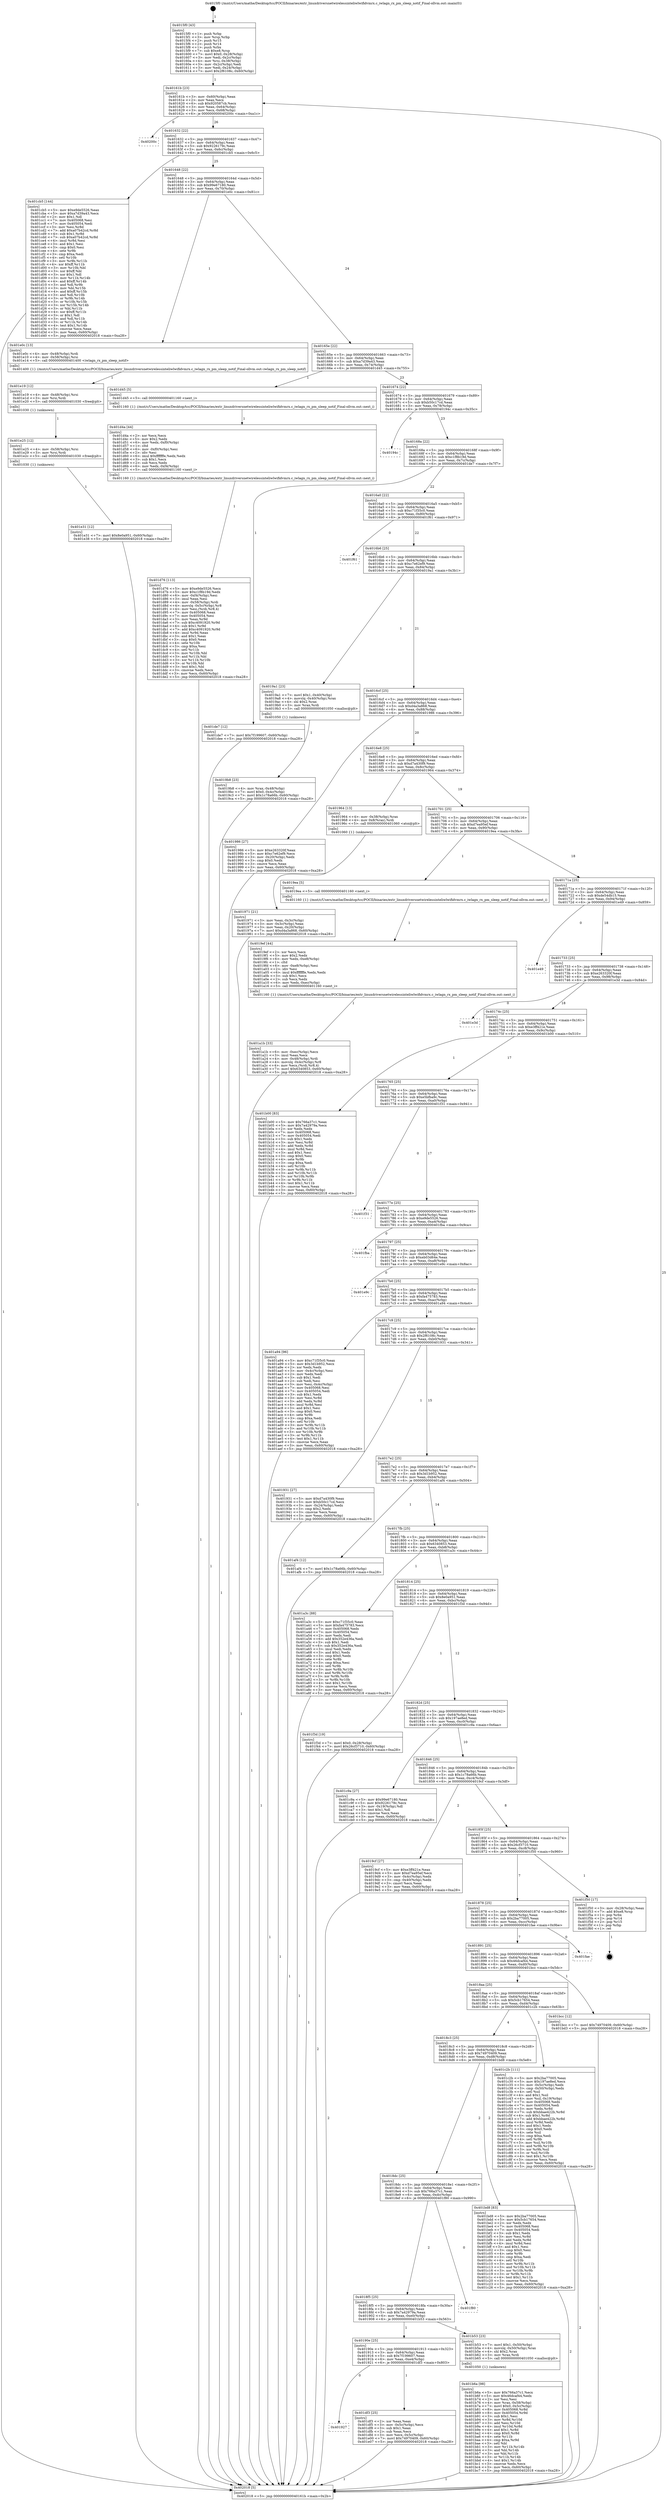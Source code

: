 digraph "0x4015f0" {
  label = "0x4015f0 (/mnt/c/Users/mathe/Desktop/tcc/POCII/binaries/extr_linuxdriversnetwirelessinteliwlwifidvmrx.c_iwlagn_rx_pm_sleep_notif_Final-ollvm.out::main(0))"
  labelloc = "t"
  node[shape=record]

  Entry [label="",width=0.3,height=0.3,shape=circle,fillcolor=black,style=filled]
  "0x40161b" [label="{
     0x40161b [23]\l
     | [instrs]\l
     &nbsp;&nbsp;0x40161b \<+3\>: mov -0x60(%rbp),%eax\l
     &nbsp;&nbsp;0x40161e \<+2\>: mov %eax,%ecx\l
     &nbsp;&nbsp;0x401620 \<+6\>: sub $0x920587cb,%ecx\l
     &nbsp;&nbsp;0x401626 \<+3\>: mov %eax,-0x64(%rbp)\l
     &nbsp;&nbsp;0x401629 \<+3\>: mov %ecx,-0x68(%rbp)\l
     &nbsp;&nbsp;0x40162c \<+6\>: je 000000000040200c \<main+0xa1c\>\l
  }"]
  "0x40200c" [label="{
     0x40200c\l
  }", style=dashed]
  "0x401632" [label="{
     0x401632 [22]\l
     | [instrs]\l
     &nbsp;&nbsp;0x401632 \<+5\>: jmp 0000000000401637 \<main+0x47\>\l
     &nbsp;&nbsp;0x401637 \<+3\>: mov -0x64(%rbp),%eax\l
     &nbsp;&nbsp;0x40163a \<+5\>: sub $0x9226179c,%eax\l
     &nbsp;&nbsp;0x40163f \<+3\>: mov %eax,-0x6c(%rbp)\l
     &nbsp;&nbsp;0x401642 \<+6\>: je 0000000000401cb5 \<main+0x6c5\>\l
  }"]
  Exit [label="",width=0.3,height=0.3,shape=circle,fillcolor=black,style=filled,peripheries=2]
  "0x401cb5" [label="{
     0x401cb5 [144]\l
     | [instrs]\l
     &nbsp;&nbsp;0x401cb5 \<+5\>: mov $0xe9de5526,%eax\l
     &nbsp;&nbsp;0x401cba \<+5\>: mov $0xa7d39a43,%ecx\l
     &nbsp;&nbsp;0x401cbf \<+2\>: mov $0x1,%dl\l
     &nbsp;&nbsp;0x401cc1 \<+7\>: mov 0x405068,%esi\l
     &nbsp;&nbsp;0x401cc8 \<+7\>: mov 0x405054,%edi\l
     &nbsp;&nbsp;0x401ccf \<+3\>: mov %esi,%r8d\l
     &nbsp;&nbsp;0x401cd2 \<+7\>: add $0xa07b42cd,%r8d\l
     &nbsp;&nbsp;0x401cd9 \<+4\>: sub $0x1,%r8d\l
     &nbsp;&nbsp;0x401cdd \<+7\>: sub $0xa07b42cd,%r8d\l
     &nbsp;&nbsp;0x401ce4 \<+4\>: imul %r8d,%esi\l
     &nbsp;&nbsp;0x401ce8 \<+3\>: and $0x1,%esi\l
     &nbsp;&nbsp;0x401ceb \<+3\>: cmp $0x0,%esi\l
     &nbsp;&nbsp;0x401cee \<+4\>: sete %r9b\l
     &nbsp;&nbsp;0x401cf2 \<+3\>: cmp $0xa,%edi\l
     &nbsp;&nbsp;0x401cf5 \<+4\>: setl %r10b\l
     &nbsp;&nbsp;0x401cf9 \<+3\>: mov %r9b,%r11b\l
     &nbsp;&nbsp;0x401cfc \<+4\>: xor $0xff,%r11b\l
     &nbsp;&nbsp;0x401d00 \<+3\>: mov %r10b,%bl\l
     &nbsp;&nbsp;0x401d03 \<+3\>: xor $0xff,%bl\l
     &nbsp;&nbsp;0x401d06 \<+3\>: xor $0x1,%dl\l
     &nbsp;&nbsp;0x401d09 \<+3\>: mov %r11b,%r14b\l
     &nbsp;&nbsp;0x401d0c \<+4\>: and $0xff,%r14b\l
     &nbsp;&nbsp;0x401d10 \<+3\>: and %dl,%r9b\l
     &nbsp;&nbsp;0x401d13 \<+3\>: mov %bl,%r15b\l
     &nbsp;&nbsp;0x401d16 \<+4\>: and $0xff,%r15b\l
     &nbsp;&nbsp;0x401d1a \<+3\>: and %dl,%r10b\l
     &nbsp;&nbsp;0x401d1d \<+3\>: or %r9b,%r14b\l
     &nbsp;&nbsp;0x401d20 \<+3\>: or %r10b,%r15b\l
     &nbsp;&nbsp;0x401d23 \<+3\>: xor %r15b,%r14b\l
     &nbsp;&nbsp;0x401d26 \<+3\>: or %bl,%r11b\l
     &nbsp;&nbsp;0x401d29 \<+4\>: xor $0xff,%r11b\l
     &nbsp;&nbsp;0x401d2d \<+3\>: or $0x1,%dl\l
     &nbsp;&nbsp;0x401d30 \<+3\>: and %dl,%r11b\l
     &nbsp;&nbsp;0x401d33 \<+3\>: or %r11b,%r14b\l
     &nbsp;&nbsp;0x401d36 \<+4\>: test $0x1,%r14b\l
     &nbsp;&nbsp;0x401d3a \<+3\>: cmovne %ecx,%eax\l
     &nbsp;&nbsp;0x401d3d \<+3\>: mov %eax,-0x60(%rbp)\l
     &nbsp;&nbsp;0x401d40 \<+5\>: jmp 0000000000402018 \<main+0xa28\>\l
  }"]
  "0x401648" [label="{
     0x401648 [22]\l
     | [instrs]\l
     &nbsp;&nbsp;0x401648 \<+5\>: jmp 000000000040164d \<main+0x5d\>\l
     &nbsp;&nbsp;0x40164d \<+3\>: mov -0x64(%rbp),%eax\l
     &nbsp;&nbsp;0x401650 \<+5\>: sub $0x99e67180,%eax\l
     &nbsp;&nbsp;0x401655 \<+3\>: mov %eax,-0x70(%rbp)\l
     &nbsp;&nbsp;0x401658 \<+6\>: je 0000000000401e0c \<main+0x81c\>\l
  }"]
  "0x401e31" [label="{
     0x401e31 [12]\l
     | [instrs]\l
     &nbsp;&nbsp;0x401e31 \<+7\>: movl $0x8e0a951,-0x60(%rbp)\l
     &nbsp;&nbsp;0x401e38 \<+5\>: jmp 0000000000402018 \<main+0xa28\>\l
  }"]
  "0x401e0c" [label="{
     0x401e0c [13]\l
     | [instrs]\l
     &nbsp;&nbsp;0x401e0c \<+4\>: mov -0x48(%rbp),%rdi\l
     &nbsp;&nbsp;0x401e10 \<+4\>: mov -0x58(%rbp),%rsi\l
     &nbsp;&nbsp;0x401e14 \<+5\>: call 0000000000401400 \<iwlagn_rx_pm_sleep_notif\>\l
     | [calls]\l
     &nbsp;&nbsp;0x401400 \{1\} (/mnt/c/Users/mathe/Desktop/tcc/POCII/binaries/extr_linuxdriversnetwirelessinteliwlwifidvmrx.c_iwlagn_rx_pm_sleep_notif_Final-ollvm.out::iwlagn_rx_pm_sleep_notif)\l
  }"]
  "0x40165e" [label="{
     0x40165e [22]\l
     | [instrs]\l
     &nbsp;&nbsp;0x40165e \<+5\>: jmp 0000000000401663 \<main+0x73\>\l
     &nbsp;&nbsp;0x401663 \<+3\>: mov -0x64(%rbp),%eax\l
     &nbsp;&nbsp;0x401666 \<+5\>: sub $0xa7d39a43,%eax\l
     &nbsp;&nbsp;0x40166b \<+3\>: mov %eax,-0x74(%rbp)\l
     &nbsp;&nbsp;0x40166e \<+6\>: je 0000000000401d45 \<main+0x755\>\l
  }"]
  "0x401e25" [label="{
     0x401e25 [12]\l
     | [instrs]\l
     &nbsp;&nbsp;0x401e25 \<+4\>: mov -0x58(%rbp),%rsi\l
     &nbsp;&nbsp;0x401e29 \<+3\>: mov %rsi,%rdi\l
     &nbsp;&nbsp;0x401e2c \<+5\>: call 0000000000401030 \<free@plt\>\l
     | [calls]\l
     &nbsp;&nbsp;0x401030 \{1\} (unknown)\l
  }"]
  "0x401d45" [label="{
     0x401d45 [5]\l
     | [instrs]\l
     &nbsp;&nbsp;0x401d45 \<+5\>: call 0000000000401160 \<next_i\>\l
     | [calls]\l
     &nbsp;&nbsp;0x401160 \{1\} (/mnt/c/Users/mathe/Desktop/tcc/POCII/binaries/extr_linuxdriversnetwirelessinteliwlwifidvmrx.c_iwlagn_rx_pm_sleep_notif_Final-ollvm.out::next_i)\l
  }"]
  "0x401674" [label="{
     0x401674 [22]\l
     | [instrs]\l
     &nbsp;&nbsp;0x401674 \<+5\>: jmp 0000000000401679 \<main+0x89\>\l
     &nbsp;&nbsp;0x401679 \<+3\>: mov -0x64(%rbp),%eax\l
     &nbsp;&nbsp;0x40167c \<+5\>: sub $0xb50c17cd,%eax\l
     &nbsp;&nbsp;0x401681 \<+3\>: mov %eax,-0x78(%rbp)\l
     &nbsp;&nbsp;0x401684 \<+6\>: je 000000000040194c \<main+0x35c\>\l
  }"]
  "0x401e19" [label="{
     0x401e19 [12]\l
     | [instrs]\l
     &nbsp;&nbsp;0x401e19 \<+4\>: mov -0x48(%rbp),%rsi\l
     &nbsp;&nbsp;0x401e1d \<+3\>: mov %rsi,%rdi\l
     &nbsp;&nbsp;0x401e20 \<+5\>: call 0000000000401030 \<free@plt\>\l
     | [calls]\l
     &nbsp;&nbsp;0x401030 \{1\} (unknown)\l
  }"]
  "0x40194c" [label="{
     0x40194c\l
  }", style=dashed]
  "0x40168a" [label="{
     0x40168a [22]\l
     | [instrs]\l
     &nbsp;&nbsp;0x40168a \<+5\>: jmp 000000000040168f \<main+0x9f\>\l
     &nbsp;&nbsp;0x40168f \<+3\>: mov -0x64(%rbp),%eax\l
     &nbsp;&nbsp;0x401692 \<+5\>: sub $0xc1f8b19d,%eax\l
     &nbsp;&nbsp;0x401697 \<+3\>: mov %eax,-0x7c(%rbp)\l
     &nbsp;&nbsp;0x40169a \<+6\>: je 0000000000401de7 \<main+0x7f7\>\l
  }"]
  "0x401927" [label="{
     0x401927\l
  }", style=dashed]
  "0x401de7" [label="{
     0x401de7 [12]\l
     | [instrs]\l
     &nbsp;&nbsp;0x401de7 \<+7\>: movl $0x7f199607,-0x60(%rbp)\l
     &nbsp;&nbsp;0x401dee \<+5\>: jmp 0000000000402018 \<main+0xa28\>\l
  }"]
  "0x4016a0" [label="{
     0x4016a0 [22]\l
     | [instrs]\l
     &nbsp;&nbsp;0x4016a0 \<+5\>: jmp 00000000004016a5 \<main+0xb5\>\l
     &nbsp;&nbsp;0x4016a5 \<+3\>: mov -0x64(%rbp),%eax\l
     &nbsp;&nbsp;0x4016a8 \<+5\>: sub $0xc71f35c0,%eax\l
     &nbsp;&nbsp;0x4016ad \<+3\>: mov %eax,-0x80(%rbp)\l
     &nbsp;&nbsp;0x4016b0 \<+6\>: je 0000000000401f61 \<main+0x971\>\l
  }"]
  "0x401df3" [label="{
     0x401df3 [25]\l
     | [instrs]\l
     &nbsp;&nbsp;0x401df3 \<+2\>: xor %eax,%eax\l
     &nbsp;&nbsp;0x401df5 \<+3\>: mov -0x5c(%rbp),%ecx\l
     &nbsp;&nbsp;0x401df8 \<+3\>: sub $0x1,%eax\l
     &nbsp;&nbsp;0x401dfb \<+2\>: sub %eax,%ecx\l
     &nbsp;&nbsp;0x401dfd \<+3\>: mov %ecx,-0x5c(%rbp)\l
     &nbsp;&nbsp;0x401e00 \<+7\>: movl $0x74970409,-0x60(%rbp)\l
     &nbsp;&nbsp;0x401e07 \<+5\>: jmp 0000000000402018 \<main+0xa28\>\l
  }"]
  "0x401f61" [label="{
     0x401f61\l
  }", style=dashed]
  "0x4016b6" [label="{
     0x4016b6 [25]\l
     | [instrs]\l
     &nbsp;&nbsp;0x4016b6 \<+5\>: jmp 00000000004016bb \<main+0xcb\>\l
     &nbsp;&nbsp;0x4016bb \<+3\>: mov -0x64(%rbp),%eax\l
     &nbsp;&nbsp;0x4016be \<+5\>: sub $0xc7e62ef9,%eax\l
     &nbsp;&nbsp;0x4016c3 \<+6\>: mov %eax,-0x84(%rbp)\l
     &nbsp;&nbsp;0x4016c9 \<+6\>: je 00000000004019a1 \<main+0x3b1\>\l
  }"]
  "0x401d76" [label="{
     0x401d76 [113]\l
     | [instrs]\l
     &nbsp;&nbsp;0x401d76 \<+5\>: mov $0xe9de5526,%ecx\l
     &nbsp;&nbsp;0x401d7b \<+5\>: mov $0xc1f8b19d,%edx\l
     &nbsp;&nbsp;0x401d80 \<+6\>: mov -0xf4(%rbp),%esi\l
     &nbsp;&nbsp;0x401d86 \<+3\>: imul %eax,%esi\l
     &nbsp;&nbsp;0x401d89 \<+4\>: mov -0x58(%rbp),%rdi\l
     &nbsp;&nbsp;0x401d8d \<+4\>: movslq -0x5c(%rbp),%r8\l
     &nbsp;&nbsp;0x401d91 \<+4\>: mov %esi,(%rdi,%r8,4)\l
     &nbsp;&nbsp;0x401d95 \<+7\>: mov 0x405068,%eax\l
     &nbsp;&nbsp;0x401d9c \<+7\>: mov 0x405054,%esi\l
     &nbsp;&nbsp;0x401da3 \<+3\>: mov %eax,%r9d\l
     &nbsp;&nbsp;0x401da6 \<+7\>: sub $0xc4091920,%r9d\l
     &nbsp;&nbsp;0x401dad \<+4\>: sub $0x1,%r9d\l
     &nbsp;&nbsp;0x401db1 \<+7\>: add $0xc4091920,%r9d\l
     &nbsp;&nbsp;0x401db8 \<+4\>: imul %r9d,%eax\l
     &nbsp;&nbsp;0x401dbc \<+3\>: and $0x1,%eax\l
     &nbsp;&nbsp;0x401dbf \<+3\>: cmp $0x0,%eax\l
     &nbsp;&nbsp;0x401dc2 \<+4\>: sete %r10b\l
     &nbsp;&nbsp;0x401dc6 \<+3\>: cmp $0xa,%esi\l
     &nbsp;&nbsp;0x401dc9 \<+4\>: setl %r11b\l
     &nbsp;&nbsp;0x401dcd \<+3\>: mov %r10b,%bl\l
     &nbsp;&nbsp;0x401dd0 \<+3\>: and %r11b,%bl\l
     &nbsp;&nbsp;0x401dd3 \<+3\>: xor %r11b,%r10b\l
     &nbsp;&nbsp;0x401dd6 \<+3\>: or %r10b,%bl\l
     &nbsp;&nbsp;0x401dd9 \<+3\>: test $0x1,%bl\l
     &nbsp;&nbsp;0x401ddc \<+3\>: cmovne %edx,%ecx\l
     &nbsp;&nbsp;0x401ddf \<+3\>: mov %ecx,-0x60(%rbp)\l
     &nbsp;&nbsp;0x401de2 \<+5\>: jmp 0000000000402018 \<main+0xa28\>\l
  }"]
  "0x4019a1" [label="{
     0x4019a1 [23]\l
     | [instrs]\l
     &nbsp;&nbsp;0x4019a1 \<+7\>: movl $0x1,-0x40(%rbp)\l
     &nbsp;&nbsp;0x4019a8 \<+4\>: movslq -0x40(%rbp),%rax\l
     &nbsp;&nbsp;0x4019ac \<+4\>: shl $0x2,%rax\l
     &nbsp;&nbsp;0x4019b0 \<+3\>: mov %rax,%rdi\l
     &nbsp;&nbsp;0x4019b3 \<+5\>: call 0000000000401050 \<malloc@plt\>\l
     | [calls]\l
     &nbsp;&nbsp;0x401050 \{1\} (unknown)\l
  }"]
  "0x4016cf" [label="{
     0x4016cf [25]\l
     | [instrs]\l
     &nbsp;&nbsp;0x4016cf \<+5\>: jmp 00000000004016d4 \<main+0xe4\>\l
     &nbsp;&nbsp;0x4016d4 \<+3\>: mov -0x64(%rbp),%eax\l
     &nbsp;&nbsp;0x4016d7 \<+5\>: sub $0xd4a3a868,%eax\l
     &nbsp;&nbsp;0x4016dc \<+6\>: mov %eax,-0x88(%rbp)\l
     &nbsp;&nbsp;0x4016e2 \<+6\>: je 0000000000401986 \<main+0x396\>\l
  }"]
  "0x401d4a" [label="{
     0x401d4a [44]\l
     | [instrs]\l
     &nbsp;&nbsp;0x401d4a \<+2\>: xor %ecx,%ecx\l
     &nbsp;&nbsp;0x401d4c \<+5\>: mov $0x2,%edx\l
     &nbsp;&nbsp;0x401d51 \<+6\>: mov %edx,-0xf0(%rbp)\l
     &nbsp;&nbsp;0x401d57 \<+1\>: cltd\l
     &nbsp;&nbsp;0x401d58 \<+6\>: mov -0xf0(%rbp),%esi\l
     &nbsp;&nbsp;0x401d5e \<+2\>: idiv %esi\l
     &nbsp;&nbsp;0x401d60 \<+6\>: imul $0xfffffffe,%edx,%edx\l
     &nbsp;&nbsp;0x401d66 \<+3\>: sub $0x1,%ecx\l
     &nbsp;&nbsp;0x401d69 \<+2\>: sub %ecx,%edx\l
     &nbsp;&nbsp;0x401d6b \<+6\>: mov %edx,-0xf4(%rbp)\l
     &nbsp;&nbsp;0x401d71 \<+5\>: call 0000000000401160 \<next_i\>\l
     | [calls]\l
     &nbsp;&nbsp;0x401160 \{1\} (/mnt/c/Users/mathe/Desktop/tcc/POCII/binaries/extr_linuxdriversnetwirelessinteliwlwifidvmrx.c_iwlagn_rx_pm_sleep_notif_Final-ollvm.out::next_i)\l
  }"]
  "0x401986" [label="{
     0x401986 [27]\l
     | [instrs]\l
     &nbsp;&nbsp;0x401986 \<+5\>: mov $0xe263320f,%eax\l
     &nbsp;&nbsp;0x40198b \<+5\>: mov $0xc7e62ef9,%ecx\l
     &nbsp;&nbsp;0x401990 \<+3\>: mov -0x20(%rbp),%edx\l
     &nbsp;&nbsp;0x401993 \<+3\>: cmp $0x0,%edx\l
     &nbsp;&nbsp;0x401996 \<+3\>: cmove %ecx,%eax\l
     &nbsp;&nbsp;0x401999 \<+3\>: mov %eax,-0x60(%rbp)\l
     &nbsp;&nbsp;0x40199c \<+5\>: jmp 0000000000402018 \<main+0xa28\>\l
  }"]
  "0x4016e8" [label="{
     0x4016e8 [25]\l
     | [instrs]\l
     &nbsp;&nbsp;0x4016e8 \<+5\>: jmp 00000000004016ed \<main+0xfd\>\l
     &nbsp;&nbsp;0x4016ed \<+3\>: mov -0x64(%rbp),%eax\l
     &nbsp;&nbsp;0x4016f0 \<+5\>: sub $0xd7a430f9,%eax\l
     &nbsp;&nbsp;0x4016f5 \<+6\>: mov %eax,-0x8c(%rbp)\l
     &nbsp;&nbsp;0x4016fb \<+6\>: je 0000000000401964 \<main+0x374\>\l
  }"]
  "0x401b6a" [label="{
     0x401b6a [98]\l
     | [instrs]\l
     &nbsp;&nbsp;0x401b6a \<+5\>: mov $0x766a37c1,%ecx\l
     &nbsp;&nbsp;0x401b6f \<+5\>: mov $0x46dcaf44,%edx\l
     &nbsp;&nbsp;0x401b74 \<+2\>: xor %esi,%esi\l
     &nbsp;&nbsp;0x401b76 \<+4\>: mov %rax,-0x58(%rbp)\l
     &nbsp;&nbsp;0x401b7a \<+7\>: movl $0x0,-0x5c(%rbp)\l
     &nbsp;&nbsp;0x401b81 \<+8\>: mov 0x405068,%r8d\l
     &nbsp;&nbsp;0x401b89 \<+8\>: mov 0x405054,%r9d\l
     &nbsp;&nbsp;0x401b91 \<+3\>: sub $0x1,%esi\l
     &nbsp;&nbsp;0x401b94 \<+3\>: mov %r8d,%r10d\l
     &nbsp;&nbsp;0x401b97 \<+3\>: add %esi,%r10d\l
     &nbsp;&nbsp;0x401b9a \<+4\>: imul %r10d,%r8d\l
     &nbsp;&nbsp;0x401b9e \<+4\>: and $0x1,%r8d\l
     &nbsp;&nbsp;0x401ba2 \<+4\>: cmp $0x0,%r8d\l
     &nbsp;&nbsp;0x401ba6 \<+4\>: sete %r11b\l
     &nbsp;&nbsp;0x401baa \<+4\>: cmp $0xa,%r9d\l
     &nbsp;&nbsp;0x401bae \<+3\>: setl %bl\l
     &nbsp;&nbsp;0x401bb1 \<+3\>: mov %r11b,%r14b\l
     &nbsp;&nbsp;0x401bb4 \<+3\>: and %bl,%r14b\l
     &nbsp;&nbsp;0x401bb7 \<+3\>: xor %bl,%r11b\l
     &nbsp;&nbsp;0x401bba \<+3\>: or %r11b,%r14b\l
     &nbsp;&nbsp;0x401bbd \<+4\>: test $0x1,%r14b\l
     &nbsp;&nbsp;0x401bc1 \<+3\>: cmovne %edx,%ecx\l
     &nbsp;&nbsp;0x401bc4 \<+3\>: mov %ecx,-0x60(%rbp)\l
     &nbsp;&nbsp;0x401bc7 \<+5\>: jmp 0000000000402018 \<main+0xa28\>\l
  }"]
  "0x401964" [label="{
     0x401964 [13]\l
     | [instrs]\l
     &nbsp;&nbsp;0x401964 \<+4\>: mov -0x38(%rbp),%rax\l
     &nbsp;&nbsp;0x401968 \<+4\>: mov 0x8(%rax),%rdi\l
     &nbsp;&nbsp;0x40196c \<+5\>: call 0000000000401060 \<atoi@plt\>\l
     | [calls]\l
     &nbsp;&nbsp;0x401060 \{1\} (unknown)\l
  }"]
  "0x401701" [label="{
     0x401701 [25]\l
     | [instrs]\l
     &nbsp;&nbsp;0x401701 \<+5\>: jmp 0000000000401706 \<main+0x116\>\l
     &nbsp;&nbsp;0x401706 \<+3\>: mov -0x64(%rbp),%eax\l
     &nbsp;&nbsp;0x401709 \<+5\>: sub $0xd7ea95ef,%eax\l
     &nbsp;&nbsp;0x40170e \<+6\>: mov %eax,-0x90(%rbp)\l
     &nbsp;&nbsp;0x401714 \<+6\>: je 00000000004019ea \<main+0x3fa\>\l
  }"]
  "0x40190e" [label="{
     0x40190e [25]\l
     | [instrs]\l
     &nbsp;&nbsp;0x40190e \<+5\>: jmp 0000000000401913 \<main+0x323\>\l
     &nbsp;&nbsp;0x401913 \<+3\>: mov -0x64(%rbp),%eax\l
     &nbsp;&nbsp;0x401916 \<+5\>: sub $0x7f199607,%eax\l
     &nbsp;&nbsp;0x40191b \<+6\>: mov %eax,-0xe4(%rbp)\l
     &nbsp;&nbsp;0x401921 \<+6\>: je 0000000000401df3 \<main+0x803\>\l
  }"]
  "0x4019ea" [label="{
     0x4019ea [5]\l
     | [instrs]\l
     &nbsp;&nbsp;0x4019ea \<+5\>: call 0000000000401160 \<next_i\>\l
     | [calls]\l
     &nbsp;&nbsp;0x401160 \{1\} (/mnt/c/Users/mathe/Desktop/tcc/POCII/binaries/extr_linuxdriversnetwirelessinteliwlwifidvmrx.c_iwlagn_rx_pm_sleep_notif_Final-ollvm.out::next_i)\l
  }"]
  "0x40171a" [label="{
     0x40171a [25]\l
     | [instrs]\l
     &nbsp;&nbsp;0x40171a \<+5\>: jmp 000000000040171f \<main+0x12f\>\l
     &nbsp;&nbsp;0x40171f \<+3\>: mov -0x64(%rbp),%eax\l
     &nbsp;&nbsp;0x401722 \<+5\>: sub $0xde54db15,%eax\l
     &nbsp;&nbsp;0x401727 \<+6\>: mov %eax,-0x94(%rbp)\l
     &nbsp;&nbsp;0x40172d \<+6\>: je 0000000000401e49 \<main+0x859\>\l
  }"]
  "0x401b53" [label="{
     0x401b53 [23]\l
     | [instrs]\l
     &nbsp;&nbsp;0x401b53 \<+7\>: movl $0x1,-0x50(%rbp)\l
     &nbsp;&nbsp;0x401b5a \<+4\>: movslq -0x50(%rbp),%rax\l
     &nbsp;&nbsp;0x401b5e \<+4\>: shl $0x2,%rax\l
     &nbsp;&nbsp;0x401b62 \<+3\>: mov %rax,%rdi\l
     &nbsp;&nbsp;0x401b65 \<+5\>: call 0000000000401050 \<malloc@plt\>\l
     | [calls]\l
     &nbsp;&nbsp;0x401050 \{1\} (unknown)\l
  }"]
  "0x401e49" [label="{
     0x401e49\l
  }", style=dashed]
  "0x401733" [label="{
     0x401733 [25]\l
     | [instrs]\l
     &nbsp;&nbsp;0x401733 \<+5\>: jmp 0000000000401738 \<main+0x148\>\l
     &nbsp;&nbsp;0x401738 \<+3\>: mov -0x64(%rbp),%eax\l
     &nbsp;&nbsp;0x40173b \<+5\>: sub $0xe263320f,%eax\l
     &nbsp;&nbsp;0x401740 \<+6\>: mov %eax,-0x98(%rbp)\l
     &nbsp;&nbsp;0x401746 \<+6\>: je 0000000000401e3d \<main+0x84d\>\l
  }"]
  "0x4018f5" [label="{
     0x4018f5 [25]\l
     | [instrs]\l
     &nbsp;&nbsp;0x4018f5 \<+5\>: jmp 00000000004018fa \<main+0x30a\>\l
     &nbsp;&nbsp;0x4018fa \<+3\>: mov -0x64(%rbp),%eax\l
     &nbsp;&nbsp;0x4018fd \<+5\>: sub $0x7a42979a,%eax\l
     &nbsp;&nbsp;0x401902 \<+6\>: mov %eax,-0xe0(%rbp)\l
     &nbsp;&nbsp;0x401908 \<+6\>: je 0000000000401b53 \<main+0x563\>\l
  }"]
  "0x401e3d" [label="{
     0x401e3d\l
  }", style=dashed]
  "0x40174c" [label="{
     0x40174c [25]\l
     | [instrs]\l
     &nbsp;&nbsp;0x40174c \<+5\>: jmp 0000000000401751 \<main+0x161\>\l
     &nbsp;&nbsp;0x401751 \<+3\>: mov -0x64(%rbp),%eax\l
     &nbsp;&nbsp;0x401754 \<+5\>: sub $0xe3ff421e,%eax\l
     &nbsp;&nbsp;0x401759 \<+6\>: mov %eax,-0x9c(%rbp)\l
     &nbsp;&nbsp;0x40175f \<+6\>: je 0000000000401b00 \<main+0x510\>\l
  }"]
  "0x401f80" [label="{
     0x401f80\l
  }", style=dashed]
  "0x401b00" [label="{
     0x401b00 [83]\l
     | [instrs]\l
     &nbsp;&nbsp;0x401b00 \<+5\>: mov $0x766a37c1,%eax\l
     &nbsp;&nbsp;0x401b05 \<+5\>: mov $0x7a42979a,%ecx\l
     &nbsp;&nbsp;0x401b0a \<+2\>: xor %edx,%edx\l
     &nbsp;&nbsp;0x401b0c \<+7\>: mov 0x405068,%esi\l
     &nbsp;&nbsp;0x401b13 \<+7\>: mov 0x405054,%edi\l
     &nbsp;&nbsp;0x401b1a \<+3\>: sub $0x1,%edx\l
     &nbsp;&nbsp;0x401b1d \<+3\>: mov %esi,%r8d\l
     &nbsp;&nbsp;0x401b20 \<+3\>: add %edx,%r8d\l
     &nbsp;&nbsp;0x401b23 \<+4\>: imul %r8d,%esi\l
     &nbsp;&nbsp;0x401b27 \<+3\>: and $0x1,%esi\l
     &nbsp;&nbsp;0x401b2a \<+3\>: cmp $0x0,%esi\l
     &nbsp;&nbsp;0x401b2d \<+4\>: sete %r9b\l
     &nbsp;&nbsp;0x401b31 \<+3\>: cmp $0xa,%edi\l
     &nbsp;&nbsp;0x401b34 \<+4\>: setl %r10b\l
     &nbsp;&nbsp;0x401b38 \<+3\>: mov %r9b,%r11b\l
     &nbsp;&nbsp;0x401b3b \<+3\>: and %r10b,%r11b\l
     &nbsp;&nbsp;0x401b3e \<+3\>: xor %r10b,%r9b\l
     &nbsp;&nbsp;0x401b41 \<+3\>: or %r9b,%r11b\l
     &nbsp;&nbsp;0x401b44 \<+4\>: test $0x1,%r11b\l
     &nbsp;&nbsp;0x401b48 \<+3\>: cmovne %ecx,%eax\l
     &nbsp;&nbsp;0x401b4b \<+3\>: mov %eax,-0x60(%rbp)\l
     &nbsp;&nbsp;0x401b4e \<+5\>: jmp 0000000000402018 \<main+0xa28\>\l
  }"]
  "0x401765" [label="{
     0x401765 [25]\l
     | [instrs]\l
     &nbsp;&nbsp;0x401765 \<+5\>: jmp 000000000040176a \<main+0x17a\>\l
     &nbsp;&nbsp;0x40176a \<+3\>: mov -0x64(%rbp),%eax\l
     &nbsp;&nbsp;0x40176d \<+5\>: sub $0xe5bfba9c,%eax\l
     &nbsp;&nbsp;0x401772 \<+6\>: mov %eax,-0xa0(%rbp)\l
     &nbsp;&nbsp;0x401778 \<+6\>: je 0000000000401f31 \<main+0x941\>\l
  }"]
  "0x4018dc" [label="{
     0x4018dc [25]\l
     | [instrs]\l
     &nbsp;&nbsp;0x4018dc \<+5\>: jmp 00000000004018e1 \<main+0x2f1\>\l
     &nbsp;&nbsp;0x4018e1 \<+3\>: mov -0x64(%rbp),%eax\l
     &nbsp;&nbsp;0x4018e4 \<+5\>: sub $0x766a37c1,%eax\l
     &nbsp;&nbsp;0x4018e9 \<+6\>: mov %eax,-0xdc(%rbp)\l
     &nbsp;&nbsp;0x4018ef \<+6\>: je 0000000000401f80 \<main+0x990\>\l
  }"]
  "0x401f31" [label="{
     0x401f31\l
  }", style=dashed]
  "0x40177e" [label="{
     0x40177e [25]\l
     | [instrs]\l
     &nbsp;&nbsp;0x40177e \<+5\>: jmp 0000000000401783 \<main+0x193\>\l
     &nbsp;&nbsp;0x401783 \<+3\>: mov -0x64(%rbp),%eax\l
     &nbsp;&nbsp;0x401786 \<+5\>: sub $0xe9de5526,%eax\l
     &nbsp;&nbsp;0x40178b \<+6\>: mov %eax,-0xa4(%rbp)\l
     &nbsp;&nbsp;0x401791 \<+6\>: je 0000000000401fba \<main+0x9ca\>\l
  }"]
  "0x401bd8" [label="{
     0x401bd8 [83]\l
     | [instrs]\l
     &nbsp;&nbsp;0x401bd8 \<+5\>: mov $0x2ba77005,%eax\l
     &nbsp;&nbsp;0x401bdd \<+5\>: mov $0x5cb17654,%ecx\l
     &nbsp;&nbsp;0x401be2 \<+2\>: xor %edx,%edx\l
     &nbsp;&nbsp;0x401be4 \<+7\>: mov 0x405068,%esi\l
     &nbsp;&nbsp;0x401beb \<+7\>: mov 0x405054,%edi\l
     &nbsp;&nbsp;0x401bf2 \<+3\>: sub $0x1,%edx\l
     &nbsp;&nbsp;0x401bf5 \<+3\>: mov %esi,%r8d\l
     &nbsp;&nbsp;0x401bf8 \<+3\>: add %edx,%r8d\l
     &nbsp;&nbsp;0x401bfb \<+4\>: imul %r8d,%esi\l
     &nbsp;&nbsp;0x401bff \<+3\>: and $0x1,%esi\l
     &nbsp;&nbsp;0x401c02 \<+3\>: cmp $0x0,%esi\l
     &nbsp;&nbsp;0x401c05 \<+4\>: sete %r9b\l
     &nbsp;&nbsp;0x401c09 \<+3\>: cmp $0xa,%edi\l
     &nbsp;&nbsp;0x401c0c \<+4\>: setl %r10b\l
     &nbsp;&nbsp;0x401c10 \<+3\>: mov %r9b,%r11b\l
     &nbsp;&nbsp;0x401c13 \<+3\>: and %r10b,%r11b\l
     &nbsp;&nbsp;0x401c16 \<+3\>: xor %r10b,%r9b\l
     &nbsp;&nbsp;0x401c19 \<+3\>: or %r9b,%r11b\l
     &nbsp;&nbsp;0x401c1c \<+4\>: test $0x1,%r11b\l
     &nbsp;&nbsp;0x401c20 \<+3\>: cmovne %ecx,%eax\l
     &nbsp;&nbsp;0x401c23 \<+3\>: mov %eax,-0x60(%rbp)\l
     &nbsp;&nbsp;0x401c26 \<+5\>: jmp 0000000000402018 \<main+0xa28\>\l
  }"]
  "0x401fba" [label="{
     0x401fba\l
  }", style=dashed]
  "0x401797" [label="{
     0x401797 [25]\l
     | [instrs]\l
     &nbsp;&nbsp;0x401797 \<+5\>: jmp 000000000040179c \<main+0x1ac\>\l
     &nbsp;&nbsp;0x40179c \<+3\>: mov -0x64(%rbp),%eax\l
     &nbsp;&nbsp;0x40179f \<+5\>: sub $0xeb03d64e,%eax\l
     &nbsp;&nbsp;0x4017a4 \<+6\>: mov %eax,-0xa8(%rbp)\l
     &nbsp;&nbsp;0x4017aa \<+6\>: je 0000000000401e9c \<main+0x8ac\>\l
  }"]
  "0x4018c3" [label="{
     0x4018c3 [25]\l
     | [instrs]\l
     &nbsp;&nbsp;0x4018c3 \<+5\>: jmp 00000000004018c8 \<main+0x2d8\>\l
     &nbsp;&nbsp;0x4018c8 \<+3\>: mov -0x64(%rbp),%eax\l
     &nbsp;&nbsp;0x4018cb \<+5\>: sub $0x74970409,%eax\l
     &nbsp;&nbsp;0x4018d0 \<+6\>: mov %eax,-0xd8(%rbp)\l
     &nbsp;&nbsp;0x4018d6 \<+6\>: je 0000000000401bd8 \<main+0x5e8\>\l
  }"]
  "0x401e9c" [label="{
     0x401e9c\l
  }", style=dashed]
  "0x4017b0" [label="{
     0x4017b0 [25]\l
     | [instrs]\l
     &nbsp;&nbsp;0x4017b0 \<+5\>: jmp 00000000004017b5 \<main+0x1c5\>\l
     &nbsp;&nbsp;0x4017b5 \<+3\>: mov -0x64(%rbp),%eax\l
     &nbsp;&nbsp;0x4017b8 \<+5\>: sub $0xfa475783,%eax\l
     &nbsp;&nbsp;0x4017bd \<+6\>: mov %eax,-0xac(%rbp)\l
     &nbsp;&nbsp;0x4017c3 \<+6\>: je 0000000000401a94 \<main+0x4a4\>\l
  }"]
  "0x401c2b" [label="{
     0x401c2b [111]\l
     | [instrs]\l
     &nbsp;&nbsp;0x401c2b \<+5\>: mov $0x2ba77005,%eax\l
     &nbsp;&nbsp;0x401c30 \<+5\>: mov $0x197ae8ed,%ecx\l
     &nbsp;&nbsp;0x401c35 \<+3\>: mov -0x5c(%rbp),%edx\l
     &nbsp;&nbsp;0x401c38 \<+3\>: cmp -0x50(%rbp),%edx\l
     &nbsp;&nbsp;0x401c3b \<+4\>: setl %sil\l
     &nbsp;&nbsp;0x401c3f \<+4\>: and $0x1,%sil\l
     &nbsp;&nbsp;0x401c43 \<+4\>: mov %sil,-0x19(%rbp)\l
     &nbsp;&nbsp;0x401c47 \<+7\>: mov 0x405068,%edx\l
     &nbsp;&nbsp;0x401c4e \<+7\>: mov 0x405054,%edi\l
     &nbsp;&nbsp;0x401c55 \<+3\>: mov %edx,%r8d\l
     &nbsp;&nbsp;0x401c58 \<+7\>: sub $0xbbae422b,%r8d\l
     &nbsp;&nbsp;0x401c5f \<+4\>: sub $0x1,%r8d\l
     &nbsp;&nbsp;0x401c63 \<+7\>: add $0xbbae422b,%r8d\l
     &nbsp;&nbsp;0x401c6a \<+4\>: imul %r8d,%edx\l
     &nbsp;&nbsp;0x401c6e \<+3\>: and $0x1,%edx\l
     &nbsp;&nbsp;0x401c71 \<+3\>: cmp $0x0,%edx\l
     &nbsp;&nbsp;0x401c74 \<+4\>: sete %sil\l
     &nbsp;&nbsp;0x401c78 \<+3\>: cmp $0xa,%edi\l
     &nbsp;&nbsp;0x401c7b \<+4\>: setl %r9b\l
     &nbsp;&nbsp;0x401c7f \<+3\>: mov %sil,%r10b\l
     &nbsp;&nbsp;0x401c82 \<+3\>: and %r9b,%r10b\l
     &nbsp;&nbsp;0x401c85 \<+3\>: xor %r9b,%sil\l
     &nbsp;&nbsp;0x401c88 \<+3\>: or %sil,%r10b\l
     &nbsp;&nbsp;0x401c8b \<+4\>: test $0x1,%r10b\l
     &nbsp;&nbsp;0x401c8f \<+3\>: cmovne %ecx,%eax\l
     &nbsp;&nbsp;0x401c92 \<+3\>: mov %eax,-0x60(%rbp)\l
     &nbsp;&nbsp;0x401c95 \<+5\>: jmp 0000000000402018 \<main+0xa28\>\l
  }"]
  "0x401a94" [label="{
     0x401a94 [96]\l
     | [instrs]\l
     &nbsp;&nbsp;0x401a94 \<+5\>: mov $0xc71f35c0,%eax\l
     &nbsp;&nbsp;0x401a99 \<+5\>: mov $0x3d1b952,%ecx\l
     &nbsp;&nbsp;0x401a9e \<+2\>: xor %edx,%edx\l
     &nbsp;&nbsp;0x401aa0 \<+3\>: mov -0x4c(%rbp),%esi\l
     &nbsp;&nbsp;0x401aa3 \<+2\>: mov %edx,%edi\l
     &nbsp;&nbsp;0x401aa5 \<+3\>: sub $0x1,%edi\l
     &nbsp;&nbsp;0x401aa8 \<+2\>: sub %edi,%esi\l
     &nbsp;&nbsp;0x401aaa \<+3\>: mov %esi,-0x4c(%rbp)\l
     &nbsp;&nbsp;0x401aad \<+7\>: mov 0x405068,%esi\l
     &nbsp;&nbsp;0x401ab4 \<+7\>: mov 0x405054,%edi\l
     &nbsp;&nbsp;0x401abb \<+3\>: sub $0x1,%edx\l
     &nbsp;&nbsp;0x401abe \<+3\>: mov %esi,%r8d\l
     &nbsp;&nbsp;0x401ac1 \<+3\>: add %edx,%r8d\l
     &nbsp;&nbsp;0x401ac4 \<+4\>: imul %r8d,%esi\l
     &nbsp;&nbsp;0x401ac8 \<+3\>: and $0x1,%esi\l
     &nbsp;&nbsp;0x401acb \<+3\>: cmp $0x0,%esi\l
     &nbsp;&nbsp;0x401ace \<+4\>: sete %r9b\l
     &nbsp;&nbsp;0x401ad2 \<+3\>: cmp $0xa,%edi\l
     &nbsp;&nbsp;0x401ad5 \<+4\>: setl %r10b\l
     &nbsp;&nbsp;0x401ad9 \<+3\>: mov %r9b,%r11b\l
     &nbsp;&nbsp;0x401adc \<+3\>: and %r10b,%r11b\l
     &nbsp;&nbsp;0x401adf \<+3\>: xor %r10b,%r9b\l
     &nbsp;&nbsp;0x401ae2 \<+3\>: or %r9b,%r11b\l
     &nbsp;&nbsp;0x401ae5 \<+4\>: test $0x1,%r11b\l
     &nbsp;&nbsp;0x401ae9 \<+3\>: cmovne %ecx,%eax\l
     &nbsp;&nbsp;0x401aec \<+3\>: mov %eax,-0x60(%rbp)\l
     &nbsp;&nbsp;0x401aef \<+5\>: jmp 0000000000402018 \<main+0xa28\>\l
  }"]
  "0x4017c9" [label="{
     0x4017c9 [25]\l
     | [instrs]\l
     &nbsp;&nbsp;0x4017c9 \<+5\>: jmp 00000000004017ce \<main+0x1de\>\l
     &nbsp;&nbsp;0x4017ce \<+3\>: mov -0x64(%rbp),%eax\l
     &nbsp;&nbsp;0x4017d1 \<+5\>: sub $0x2f6108c,%eax\l
     &nbsp;&nbsp;0x4017d6 \<+6\>: mov %eax,-0xb0(%rbp)\l
     &nbsp;&nbsp;0x4017dc \<+6\>: je 0000000000401931 \<main+0x341\>\l
  }"]
  "0x4018aa" [label="{
     0x4018aa [25]\l
     | [instrs]\l
     &nbsp;&nbsp;0x4018aa \<+5\>: jmp 00000000004018af \<main+0x2bf\>\l
     &nbsp;&nbsp;0x4018af \<+3\>: mov -0x64(%rbp),%eax\l
     &nbsp;&nbsp;0x4018b2 \<+5\>: sub $0x5cb17654,%eax\l
     &nbsp;&nbsp;0x4018b7 \<+6\>: mov %eax,-0xd4(%rbp)\l
     &nbsp;&nbsp;0x4018bd \<+6\>: je 0000000000401c2b \<main+0x63b\>\l
  }"]
  "0x401931" [label="{
     0x401931 [27]\l
     | [instrs]\l
     &nbsp;&nbsp;0x401931 \<+5\>: mov $0xd7a430f9,%eax\l
     &nbsp;&nbsp;0x401936 \<+5\>: mov $0xb50c17cd,%ecx\l
     &nbsp;&nbsp;0x40193b \<+3\>: mov -0x24(%rbp),%edx\l
     &nbsp;&nbsp;0x40193e \<+3\>: cmp $0x2,%edx\l
     &nbsp;&nbsp;0x401941 \<+3\>: cmovne %ecx,%eax\l
     &nbsp;&nbsp;0x401944 \<+3\>: mov %eax,-0x60(%rbp)\l
     &nbsp;&nbsp;0x401947 \<+5\>: jmp 0000000000402018 \<main+0xa28\>\l
  }"]
  "0x4017e2" [label="{
     0x4017e2 [25]\l
     | [instrs]\l
     &nbsp;&nbsp;0x4017e2 \<+5\>: jmp 00000000004017e7 \<main+0x1f7\>\l
     &nbsp;&nbsp;0x4017e7 \<+3\>: mov -0x64(%rbp),%eax\l
     &nbsp;&nbsp;0x4017ea \<+5\>: sub $0x3d1b952,%eax\l
     &nbsp;&nbsp;0x4017ef \<+6\>: mov %eax,-0xb4(%rbp)\l
     &nbsp;&nbsp;0x4017f5 \<+6\>: je 0000000000401af4 \<main+0x504\>\l
  }"]
  "0x402018" [label="{
     0x402018 [5]\l
     | [instrs]\l
     &nbsp;&nbsp;0x402018 \<+5\>: jmp 000000000040161b \<main+0x2b\>\l
  }"]
  "0x4015f0" [label="{
     0x4015f0 [43]\l
     | [instrs]\l
     &nbsp;&nbsp;0x4015f0 \<+1\>: push %rbp\l
     &nbsp;&nbsp;0x4015f1 \<+3\>: mov %rsp,%rbp\l
     &nbsp;&nbsp;0x4015f4 \<+2\>: push %r15\l
     &nbsp;&nbsp;0x4015f6 \<+2\>: push %r14\l
     &nbsp;&nbsp;0x4015f8 \<+1\>: push %rbx\l
     &nbsp;&nbsp;0x4015f9 \<+7\>: sub $0xe8,%rsp\l
     &nbsp;&nbsp;0x401600 \<+7\>: movl $0x0,-0x28(%rbp)\l
     &nbsp;&nbsp;0x401607 \<+3\>: mov %edi,-0x2c(%rbp)\l
     &nbsp;&nbsp;0x40160a \<+4\>: mov %rsi,-0x38(%rbp)\l
     &nbsp;&nbsp;0x40160e \<+3\>: mov -0x2c(%rbp),%edi\l
     &nbsp;&nbsp;0x401611 \<+3\>: mov %edi,-0x24(%rbp)\l
     &nbsp;&nbsp;0x401614 \<+7\>: movl $0x2f6108c,-0x60(%rbp)\l
  }"]
  "0x401971" [label="{
     0x401971 [21]\l
     | [instrs]\l
     &nbsp;&nbsp;0x401971 \<+3\>: mov %eax,-0x3c(%rbp)\l
     &nbsp;&nbsp;0x401974 \<+3\>: mov -0x3c(%rbp),%eax\l
     &nbsp;&nbsp;0x401977 \<+3\>: mov %eax,-0x20(%rbp)\l
     &nbsp;&nbsp;0x40197a \<+7\>: movl $0xd4a3a868,-0x60(%rbp)\l
     &nbsp;&nbsp;0x401981 \<+5\>: jmp 0000000000402018 \<main+0xa28\>\l
  }"]
  "0x4019b8" [label="{
     0x4019b8 [23]\l
     | [instrs]\l
     &nbsp;&nbsp;0x4019b8 \<+4\>: mov %rax,-0x48(%rbp)\l
     &nbsp;&nbsp;0x4019bc \<+7\>: movl $0x0,-0x4c(%rbp)\l
     &nbsp;&nbsp;0x4019c3 \<+7\>: movl $0x1c78a66b,-0x60(%rbp)\l
     &nbsp;&nbsp;0x4019ca \<+5\>: jmp 0000000000402018 \<main+0xa28\>\l
  }"]
  "0x401bcc" [label="{
     0x401bcc [12]\l
     | [instrs]\l
     &nbsp;&nbsp;0x401bcc \<+7\>: movl $0x74970409,-0x60(%rbp)\l
     &nbsp;&nbsp;0x401bd3 \<+5\>: jmp 0000000000402018 \<main+0xa28\>\l
  }"]
  "0x401af4" [label="{
     0x401af4 [12]\l
     | [instrs]\l
     &nbsp;&nbsp;0x401af4 \<+7\>: movl $0x1c78a66b,-0x60(%rbp)\l
     &nbsp;&nbsp;0x401afb \<+5\>: jmp 0000000000402018 \<main+0xa28\>\l
  }"]
  "0x4017fb" [label="{
     0x4017fb [25]\l
     | [instrs]\l
     &nbsp;&nbsp;0x4017fb \<+5\>: jmp 0000000000401800 \<main+0x210\>\l
     &nbsp;&nbsp;0x401800 \<+3\>: mov -0x64(%rbp),%eax\l
     &nbsp;&nbsp;0x401803 \<+5\>: sub $0x6340853,%eax\l
     &nbsp;&nbsp;0x401808 \<+6\>: mov %eax,-0xb8(%rbp)\l
     &nbsp;&nbsp;0x40180e \<+6\>: je 0000000000401a3c \<main+0x44c\>\l
  }"]
  "0x401891" [label="{
     0x401891 [25]\l
     | [instrs]\l
     &nbsp;&nbsp;0x401891 \<+5\>: jmp 0000000000401896 \<main+0x2a6\>\l
     &nbsp;&nbsp;0x401896 \<+3\>: mov -0x64(%rbp),%eax\l
     &nbsp;&nbsp;0x401899 \<+5\>: sub $0x46dcaf44,%eax\l
     &nbsp;&nbsp;0x40189e \<+6\>: mov %eax,-0xd0(%rbp)\l
     &nbsp;&nbsp;0x4018a4 \<+6\>: je 0000000000401bcc \<main+0x5dc\>\l
  }"]
  "0x401a3c" [label="{
     0x401a3c [88]\l
     | [instrs]\l
     &nbsp;&nbsp;0x401a3c \<+5\>: mov $0xc71f35c0,%eax\l
     &nbsp;&nbsp;0x401a41 \<+5\>: mov $0xfa475783,%ecx\l
     &nbsp;&nbsp;0x401a46 \<+7\>: mov 0x405068,%edx\l
     &nbsp;&nbsp;0x401a4d \<+7\>: mov 0x405054,%esi\l
     &nbsp;&nbsp;0x401a54 \<+2\>: mov %edx,%edi\l
     &nbsp;&nbsp;0x401a56 \<+6\>: add $0x352e436a,%edi\l
     &nbsp;&nbsp;0x401a5c \<+3\>: sub $0x1,%edi\l
     &nbsp;&nbsp;0x401a5f \<+6\>: sub $0x352e436a,%edi\l
     &nbsp;&nbsp;0x401a65 \<+3\>: imul %edi,%edx\l
     &nbsp;&nbsp;0x401a68 \<+3\>: and $0x1,%edx\l
     &nbsp;&nbsp;0x401a6b \<+3\>: cmp $0x0,%edx\l
     &nbsp;&nbsp;0x401a6e \<+4\>: sete %r8b\l
     &nbsp;&nbsp;0x401a72 \<+3\>: cmp $0xa,%esi\l
     &nbsp;&nbsp;0x401a75 \<+4\>: setl %r9b\l
     &nbsp;&nbsp;0x401a79 \<+3\>: mov %r8b,%r10b\l
     &nbsp;&nbsp;0x401a7c \<+3\>: and %r9b,%r10b\l
     &nbsp;&nbsp;0x401a7f \<+3\>: xor %r9b,%r8b\l
     &nbsp;&nbsp;0x401a82 \<+3\>: or %r8b,%r10b\l
     &nbsp;&nbsp;0x401a85 \<+4\>: test $0x1,%r10b\l
     &nbsp;&nbsp;0x401a89 \<+3\>: cmovne %ecx,%eax\l
     &nbsp;&nbsp;0x401a8c \<+3\>: mov %eax,-0x60(%rbp)\l
     &nbsp;&nbsp;0x401a8f \<+5\>: jmp 0000000000402018 \<main+0xa28\>\l
  }"]
  "0x401814" [label="{
     0x401814 [25]\l
     | [instrs]\l
     &nbsp;&nbsp;0x401814 \<+5\>: jmp 0000000000401819 \<main+0x229\>\l
     &nbsp;&nbsp;0x401819 \<+3\>: mov -0x64(%rbp),%eax\l
     &nbsp;&nbsp;0x40181c \<+5\>: sub $0x8e0a951,%eax\l
     &nbsp;&nbsp;0x401821 \<+6\>: mov %eax,-0xbc(%rbp)\l
     &nbsp;&nbsp;0x401827 \<+6\>: je 0000000000401f3d \<main+0x94d\>\l
  }"]
  "0x401fae" [label="{
     0x401fae\l
  }", style=dashed]
  "0x401f3d" [label="{
     0x401f3d [19]\l
     | [instrs]\l
     &nbsp;&nbsp;0x401f3d \<+7\>: movl $0x0,-0x28(%rbp)\l
     &nbsp;&nbsp;0x401f44 \<+7\>: movl $0x26cf3710,-0x60(%rbp)\l
     &nbsp;&nbsp;0x401f4b \<+5\>: jmp 0000000000402018 \<main+0xa28\>\l
  }"]
  "0x40182d" [label="{
     0x40182d [25]\l
     | [instrs]\l
     &nbsp;&nbsp;0x40182d \<+5\>: jmp 0000000000401832 \<main+0x242\>\l
     &nbsp;&nbsp;0x401832 \<+3\>: mov -0x64(%rbp),%eax\l
     &nbsp;&nbsp;0x401835 \<+5\>: sub $0x197ae8ed,%eax\l
     &nbsp;&nbsp;0x40183a \<+6\>: mov %eax,-0xc0(%rbp)\l
     &nbsp;&nbsp;0x401840 \<+6\>: je 0000000000401c9a \<main+0x6aa\>\l
  }"]
  "0x401878" [label="{
     0x401878 [25]\l
     | [instrs]\l
     &nbsp;&nbsp;0x401878 \<+5\>: jmp 000000000040187d \<main+0x28d\>\l
     &nbsp;&nbsp;0x40187d \<+3\>: mov -0x64(%rbp),%eax\l
     &nbsp;&nbsp;0x401880 \<+5\>: sub $0x2ba77005,%eax\l
     &nbsp;&nbsp;0x401885 \<+6\>: mov %eax,-0xcc(%rbp)\l
     &nbsp;&nbsp;0x40188b \<+6\>: je 0000000000401fae \<main+0x9be\>\l
  }"]
  "0x401c9a" [label="{
     0x401c9a [27]\l
     | [instrs]\l
     &nbsp;&nbsp;0x401c9a \<+5\>: mov $0x99e67180,%eax\l
     &nbsp;&nbsp;0x401c9f \<+5\>: mov $0x9226179c,%ecx\l
     &nbsp;&nbsp;0x401ca4 \<+3\>: mov -0x19(%rbp),%dl\l
     &nbsp;&nbsp;0x401ca7 \<+3\>: test $0x1,%dl\l
     &nbsp;&nbsp;0x401caa \<+3\>: cmovne %ecx,%eax\l
     &nbsp;&nbsp;0x401cad \<+3\>: mov %eax,-0x60(%rbp)\l
     &nbsp;&nbsp;0x401cb0 \<+5\>: jmp 0000000000402018 \<main+0xa28\>\l
  }"]
  "0x401846" [label="{
     0x401846 [25]\l
     | [instrs]\l
     &nbsp;&nbsp;0x401846 \<+5\>: jmp 000000000040184b \<main+0x25b\>\l
     &nbsp;&nbsp;0x40184b \<+3\>: mov -0x64(%rbp),%eax\l
     &nbsp;&nbsp;0x40184e \<+5\>: sub $0x1c78a66b,%eax\l
     &nbsp;&nbsp;0x401853 \<+6\>: mov %eax,-0xc4(%rbp)\l
     &nbsp;&nbsp;0x401859 \<+6\>: je 00000000004019cf \<main+0x3df\>\l
  }"]
  "0x401f50" [label="{
     0x401f50 [17]\l
     | [instrs]\l
     &nbsp;&nbsp;0x401f50 \<+3\>: mov -0x28(%rbp),%eax\l
     &nbsp;&nbsp;0x401f53 \<+7\>: add $0xe8,%rsp\l
     &nbsp;&nbsp;0x401f5a \<+1\>: pop %rbx\l
     &nbsp;&nbsp;0x401f5b \<+2\>: pop %r14\l
     &nbsp;&nbsp;0x401f5d \<+2\>: pop %r15\l
     &nbsp;&nbsp;0x401f5f \<+1\>: pop %rbp\l
     &nbsp;&nbsp;0x401f60 \<+1\>: ret\l
  }"]
  "0x4019cf" [label="{
     0x4019cf [27]\l
     | [instrs]\l
     &nbsp;&nbsp;0x4019cf \<+5\>: mov $0xe3ff421e,%eax\l
     &nbsp;&nbsp;0x4019d4 \<+5\>: mov $0xd7ea95ef,%ecx\l
     &nbsp;&nbsp;0x4019d9 \<+3\>: mov -0x4c(%rbp),%edx\l
     &nbsp;&nbsp;0x4019dc \<+3\>: cmp -0x40(%rbp),%edx\l
     &nbsp;&nbsp;0x4019df \<+3\>: cmovl %ecx,%eax\l
     &nbsp;&nbsp;0x4019e2 \<+3\>: mov %eax,-0x60(%rbp)\l
     &nbsp;&nbsp;0x4019e5 \<+5\>: jmp 0000000000402018 \<main+0xa28\>\l
  }"]
  "0x40185f" [label="{
     0x40185f [25]\l
     | [instrs]\l
     &nbsp;&nbsp;0x40185f \<+5\>: jmp 0000000000401864 \<main+0x274\>\l
     &nbsp;&nbsp;0x401864 \<+3\>: mov -0x64(%rbp),%eax\l
     &nbsp;&nbsp;0x401867 \<+5\>: sub $0x26cf3710,%eax\l
     &nbsp;&nbsp;0x40186c \<+6\>: mov %eax,-0xc8(%rbp)\l
     &nbsp;&nbsp;0x401872 \<+6\>: je 0000000000401f50 \<main+0x960\>\l
  }"]
  "0x4019ef" [label="{
     0x4019ef [44]\l
     | [instrs]\l
     &nbsp;&nbsp;0x4019ef \<+2\>: xor %ecx,%ecx\l
     &nbsp;&nbsp;0x4019f1 \<+5\>: mov $0x2,%edx\l
     &nbsp;&nbsp;0x4019f6 \<+6\>: mov %edx,-0xe8(%rbp)\l
     &nbsp;&nbsp;0x4019fc \<+1\>: cltd\l
     &nbsp;&nbsp;0x4019fd \<+6\>: mov -0xe8(%rbp),%esi\l
     &nbsp;&nbsp;0x401a03 \<+2\>: idiv %esi\l
     &nbsp;&nbsp;0x401a05 \<+6\>: imul $0xfffffffe,%edx,%edx\l
     &nbsp;&nbsp;0x401a0b \<+3\>: sub $0x1,%ecx\l
     &nbsp;&nbsp;0x401a0e \<+2\>: sub %ecx,%edx\l
     &nbsp;&nbsp;0x401a10 \<+6\>: mov %edx,-0xec(%rbp)\l
     &nbsp;&nbsp;0x401a16 \<+5\>: call 0000000000401160 \<next_i\>\l
     | [calls]\l
     &nbsp;&nbsp;0x401160 \{1\} (/mnt/c/Users/mathe/Desktop/tcc/POCII/binaries/extr_linuxdriversnetwirelessinteliwlwifidvmrx.c_iwlagn_rx_pm_sleep_notif_Final-ollvm.out::next_i)\l
  }"]
  "0x401a1b" [label="{
     0x401a1b [33]\l
     | [instrs]\l
     &nbsp;&nbsp;0x401a1b \<+6\>: mov -0xec(%rbp),%ecx\l
     &nbsp;&nbsp;0x401a21 \<+3\>: imul %eax,%ecx\l
     &nbsp;&nbsp;0x401a24 \<+4\>: mov -0x48(%rbp),%rdi\l
     &nbsp;&nbsp;0x401a28 \<+4\>: movslq -0x4c(%rbp),%r8\l
     &nbsp;&nbsp;0x401a2c \<+4\>: mov %ecx,(%rdi,%r8,4)\l
     &nbsp;&nbsp;0x401a30 \<+7\>: movl $0x6340853,-0x60(%rbp)\l
     &nbsp;&nbsp;0x401a37 \<+5\>: jmp 0000000000402018 \<main+0xa28\>\l
  }"]
  Entry -> "0x4015f0" [label=" 1"]
  "0x40161b" -> "0x40200c" [label=" 0"]
  "0x40161b" -> "0x401632" [label=" 26"]
  "0x401f50" -> Exit [label=" 1"]
  "0x401632" -> "0x401cb5" [label=" 1"]
  "0x401632" -> "0x401648" [label=" 25"]
  "0x401f3d" -> "0x402018" [label=" 1"]
  "0x401648" -> "0x401e0c" [label=" 1"]
  "0x401648" -> "0x40165e" [label=" 24"]
  "0x401e31" -> "0x402018" [label=" 1"]
  "0x40165e" -> "0x401d45" [label=" 1"]
  "0x40165e" -> "0x401674" [label=" 23"]
  "0x401e25" -> "0x401e31" [label=" 1"]
  "0x401674" -> "0x40194c" [label=" 0"]
  "0x401674" -> "0x40168a" [label=" 23"]
  "0x401e19" -> "0x401e25" [label=" 1"]
  "0x40168a" -> "0x401de7" [label=" 1"]
  "0x40168a" -> "0x4016a0" [label=" 22"]
  "0x401e0c" -> "0x401e19" [label=" 1"]
  "0x4016a0" -> "0x401f61" [label=" 0"]
  "0x4016a0" -> "0x4016b6" [label=" 22"]
  "0x401df3" -> "0x402018" [label=" 1"]
  "0x4016b6" -> "0x4019a1" [label=" 1"]
  "0x4016b6" -> "0x4016cf" [label=" 21"]
  "0x40190e" -> "0x401df3" [label=" 1"]
  "0x4016cf" -> "0x401986" [label=" 1"]
  "0x4016cf" -> "0x4016e8" [label=" 20"]
  "0x40190e" -> "0x401927" [label=" 0"]
  "0x4016e8" -> "0x401964" [label=" 1"]
  "0x4016e8" -> "0x401701" [label=" 19"]
  "0x401de7" -> "0x402018" [label=" 1"]
  "0x401701" -> "0x4019ea" [label=" 1"]
  "0x401701" -> "0x40171a" [label=" 18"]
  "0x401d76" -> "0x402018" [label=" 1"]
  "0x40171a" -> "0x401e49" [label=" 0"]
  "0x40171a" -> "0x401733" [label=" 18"]
  "0x401d4a" -> "0x401d76" [label=" 1"]
  "0x401733" -> "0x401e3d" [label=" 0"]
  "0x401733" -> "0x40174c" [label=" 18"]
  "0x401cb5" -> "0x402018" [label=" 1"]
  "0x40174c" -> "0x401b00" [label=" 1"]
  "0x40174c" -> "0x401765" [label=" 17"]
  "0x401c9a" -> "0x402018" [label=" 2"]
  "0x401765" -> "0x401f31" [label=" 0"]
  "0x401765" -> "0x40177e" [label=" 17"]
  "0x401bd8" -> "0x402018" [label=" 2"]
  "0x40177e" -> "0x401fba" [label=" 0"]
  "0x40177e" -> "0x401797" [label=" 17"]
  "0x401bcc" -> "0x402018" [label=" 1"]
  "0x401797" -> "0x401e9c" [label=" 0"]
  "0x401797" -> "0x4017b0" [label=" 17"]
  "0x401b53" -> "0x401b6a" [label=" 1"]
  "0x4017b0" -> "0x401a94" [label=" 1"]
  "0x4017b0" -> "0x4017c9" [label=" 16"]
  "0x4018f5" -> "0x40190e" [label=" 1"]
  "0x4017c9" -> "0x401931" [label=" 1"]
  "0x4017c9" -> "0x4017e2" [label=" 15"]
  "0x401931" -> "0x402018" [label=" 1"]
  "0x4015f0" -> "0x40161b" [label=" 1"]
  "0x402018" -> "0x40161b" [label=" 25"]
  "0x401964" -> "0x401971" [label=" 1"]
  "0x401971" -> "0x402018" [label=" 1"]
  "0x401986" -> "0x402018" [label=" 1"]
  "0x4019a1" -> "0x4019b8" [label=" 1"]
  "0x4019b8" -> "0x402018" [label=" 1"]
  "0x401d45" -> "0x401d4a" [label=" 1"]
  "0x4017e2" -> "0x401af4" [label=" 1"]
  "0x4017e2" -> "0x4017fb" [label=" 14"]
  "0x4018dc" -> "0x4018f5" [label=" 2"]
  "0x4017fb" -> "0x401a3c" [label=" 1"]
  "0x4017fb" -> "0x401814" [label=" 13"]
  "0x401c2b" -> "0x402018" [label=" 2"]
  "0x401814" -> "0x401f3d" [label=" 1"]
  "0x401814" -> "0x40182d" [label=" 12"]
  "0x4018c3" -> "0x4018dc" [label=" 2"]
  "0x40182d" -> "0x401c9a" [label=" 2"]
  "0x40182d" -> "0x401846" [label=" 10"]
  "0x401b6a" -> "0x402018" [label=" 1"]
  "0x401846" -> "0x4019cf" [label=" 2"]
  "0x401846" -> "0x40185f" [label=" 8"]
  "0x4019cf" -> "0x402018" [label=" 2"]
  "0x4019ea" -> "0x4019ef" [label=" 1"]
  "0x4019ef" -> "0x401a1b" [label=" 1"]
  "0x401a1b" -> "0x402018" [label=" 1"]
  "0x401a3c" -> "0x402018" [label=" 1"]
  "0x401a94" -> "0x402018" [label=" 1"]
  "0x401af4" -> "0x402018" [label=" 1"]
  "0x401b00" -> "0x402018" [label=" 1"]
  "0x4018aa" -> "0x4018c3" [label=" 4"]
  "0x40185f" -> "0x401f50" [label=" 1"]
  "0x40185f" -> "0x401878" [label=" 7"]
  "0x4018c3" -> "0x401bd8" [label=" 2"]
  "0x401878" -> "0x401fae" [label=" 0"]
  "0x401878" -> "0x401891" [label=" 7"]
  "0x4018dc" -> "0x401f80" [label=" 0"]
  "0x401891" -> "0x401bcc" [label=" 1"]
  "0x401891" -> "0x4018aa" [label=" 6"]
  "0x4018f5" -> "0x401b53" [label=" 1"]
  "0x4018aa" -> "0x401c2b" [label=" 2"]
}

